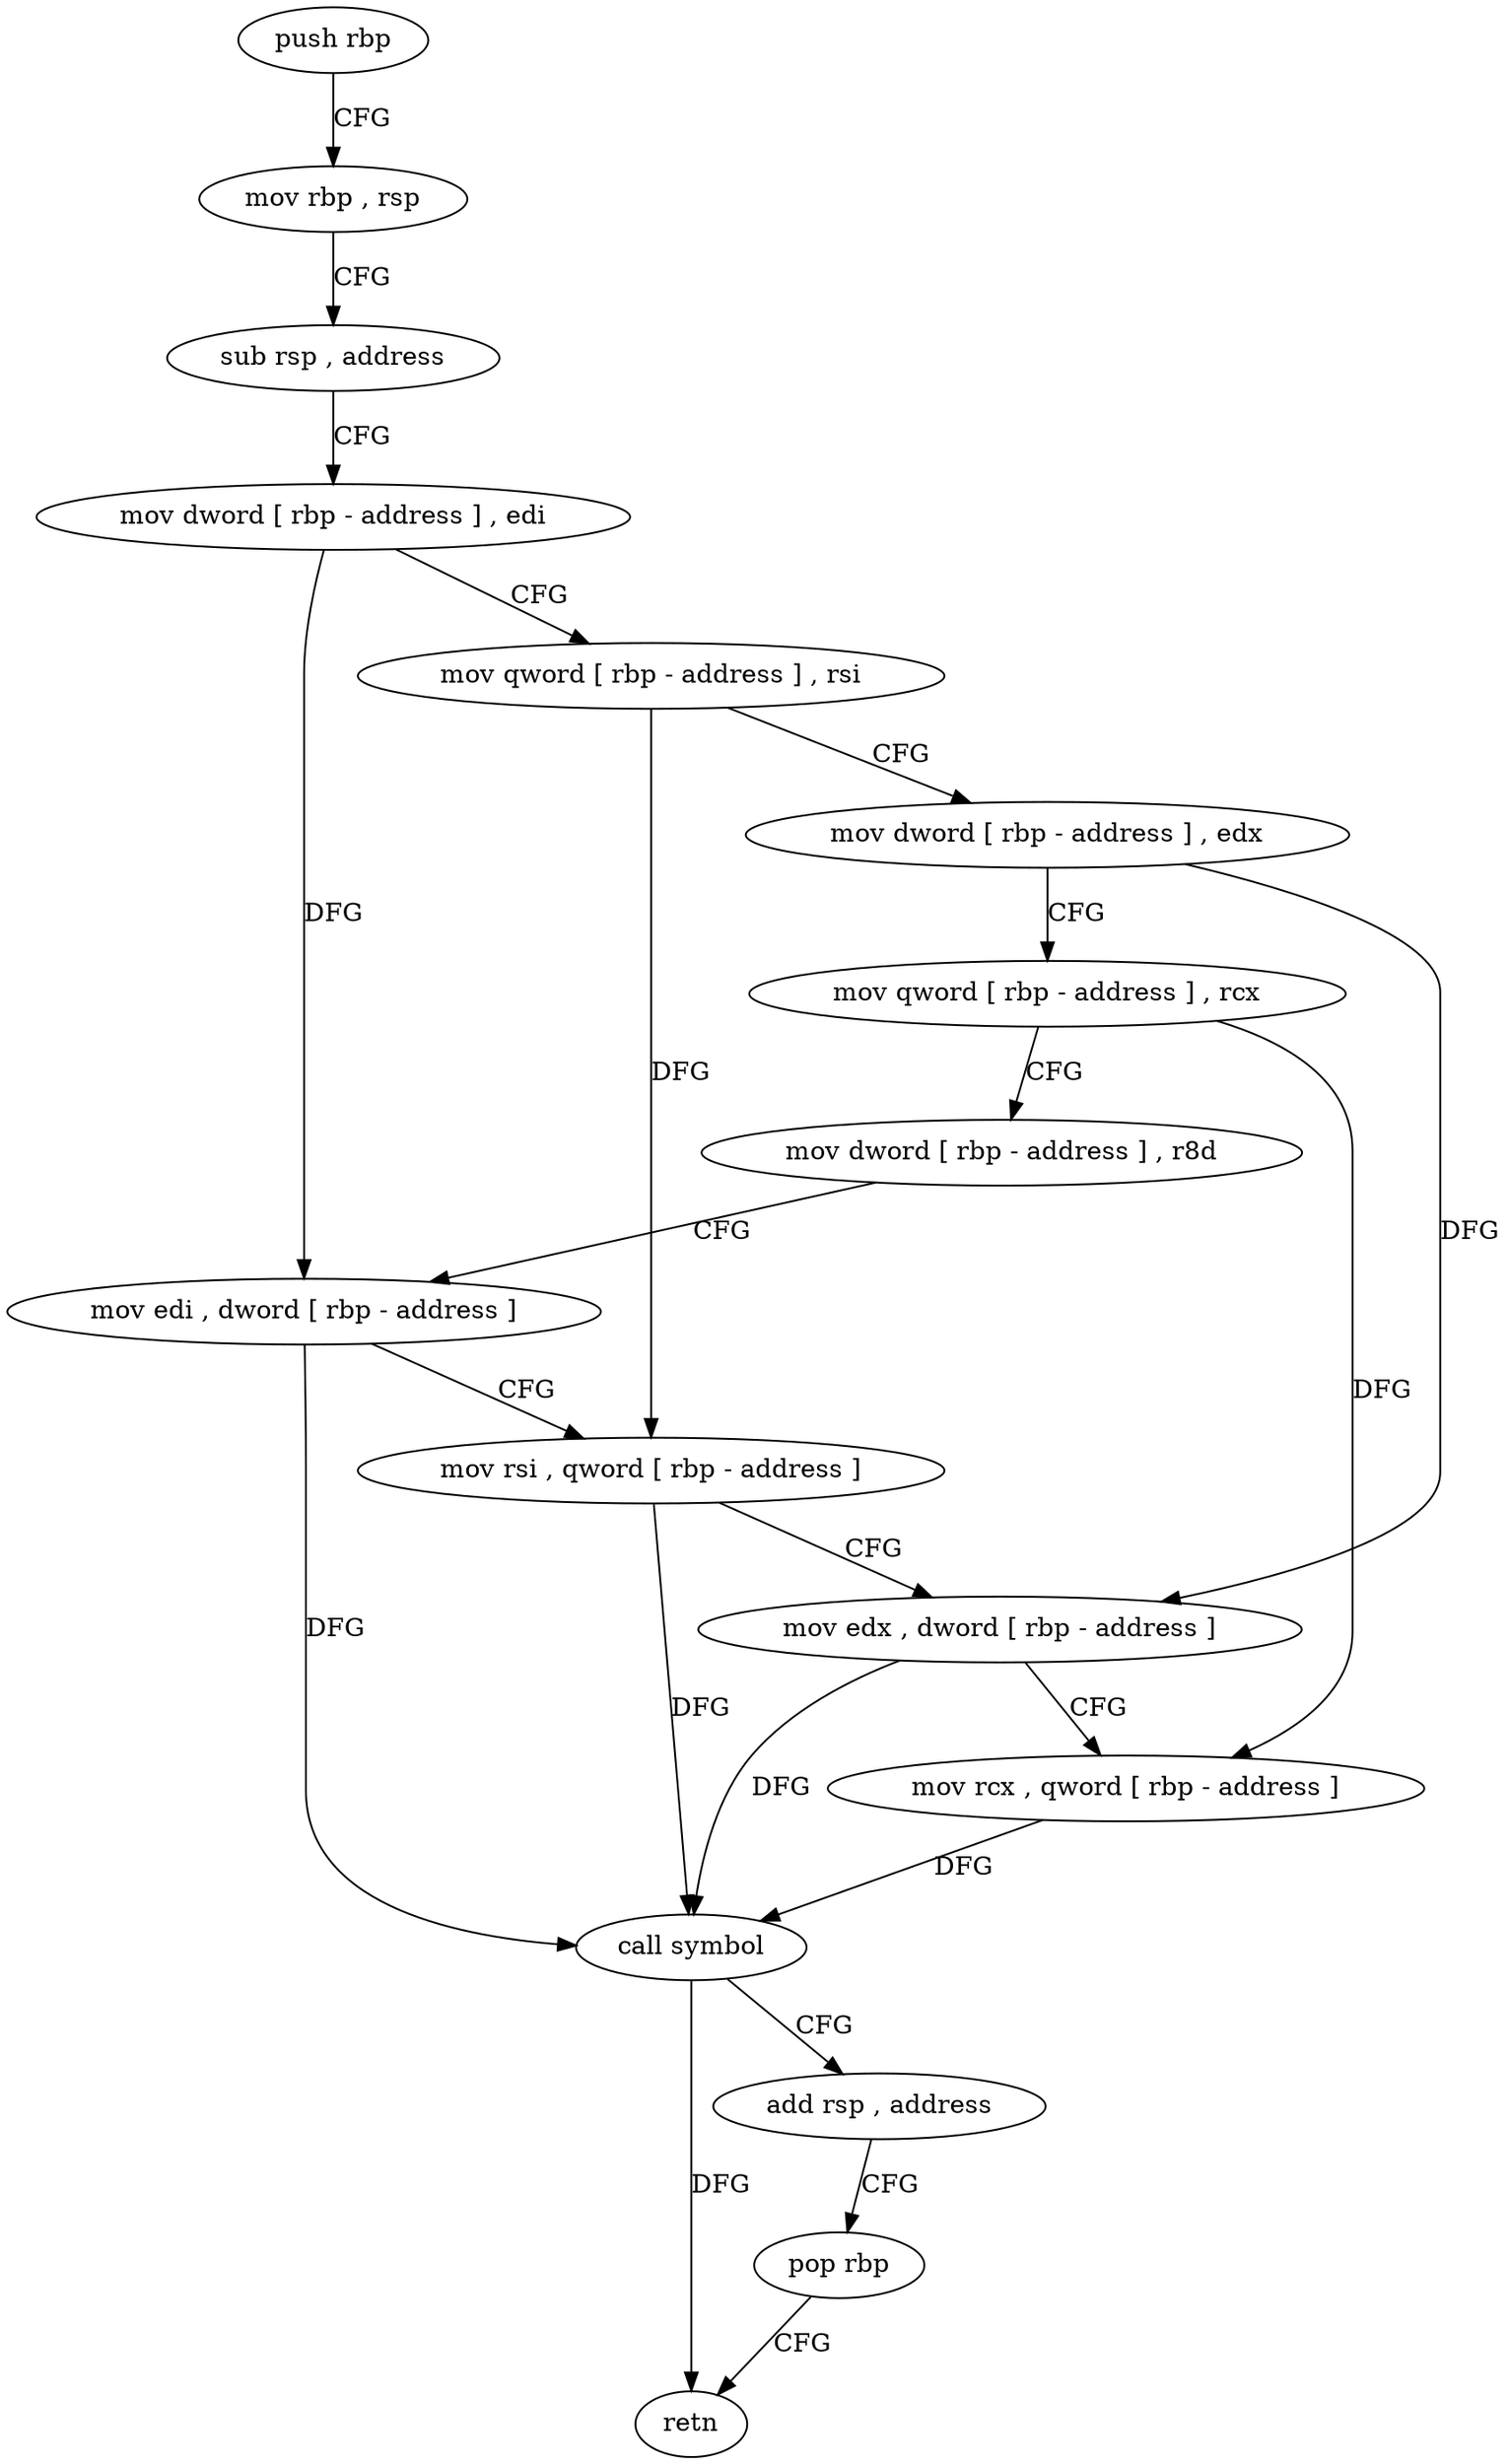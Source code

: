 digraph "func" {
"4284576" [label = "push rbp" ]
"4284577" [label = "mov rbp , rsp" ]
"4284580" [label = "sub rsp , address" ]
"4284584" [label = "mov dword [ rbp - address ] , edi" ]
"4284587" [label = "mov qword [ rbp - address ] , rsi" ]
"4284591" [label = "mov dword [ rbp - address ] , edx" ]
"4284594" [label = "mov qword [ rbp - address ] , rcx" ]
"4284598" [label = "mov dword [ rbp - address ] , r8d" ]
"4284602" [label = "mov edi , dword [ rbp - address ]" ]
"4284605" [label = "mov rsi , qword [ rbp - address ]" ]
"4284609" [label = "mov edx , dword [ rbp - address ]" ]
"4284612" [label = "mov rcx , qword [ rbp - address ]" ]
"4284616" [label = "call symbol" ]
"4284621" [label = "add rsp , address" ]
"4284625" [label = "pop rbp" ]
"4284626" [label = "retn" ]
"4284576" -> "4284577" [ label = "CFG" ]
"4284577" -> "4284580" [ label = "CFG" ]
"4284580" -> "4284584" [ label = "CFG" ]
"4284584" -> "4284587" [ label = "CFG" ]
"4284584" -> "4284602" [ label = "DFG" ]
"4284587" -> "4284591" [ label = "CFG" ]
"4284587" -> "4284605" [ label = "DFG" ]
"4284591" -> "4284594" [ label = "CFG" ]
"4284591" -> "4284609" [ label = "DFG" ]
"4284594" -> "4284598" [ label = "CFG" ]
"4284594" -> "4284612" [ label = "DFG" ]
"4284598" -> "4284602" [ label = "CFG" ]
"4284602" -> "4284605" [ label = "CFG" ]
"4284602" -> "4284616" [ label = "DFG" ]
"4284605" -> "4284609" [ label = "CFG" ]
"4284605" -> "4284616" [ label = "DFG" ]
"4284609" -> "4284612" [ label = "CFG" ]
"4284609" -> "4284616" [ label = "DFG" ]
"4284612" -> "4284616" [ label = "DFG" ]
"4284616" -> "4284621" [ label = "CFG" ]
"4284616" -> "4284626" [ label = "DFG" ]
"4284621" -> "4284625" [ label = "CFG" ]
"4284625" -> "4284626" [ label = "CFG" ]
}
